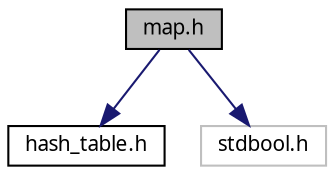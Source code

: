 digraph "map.h"
{
  edge [fontname="Verdana",fontsize="10",labelfontname="Verdana",labelfontsize="10"];
  node [fontname="Verdana",fontsize="10",shape=record];
  Node1 [label="map.h",height=0.2,width=0.4,color="black", fillcolor="grey75", style="filled", fontcolor="black"];
  Node1 -> Node2 [color="midnightblue",fontsize="10",style="solid",fontname="Verdana"];
  Node2 [label="hash_table.h",height=0.2,width=0.4,color="black", fillcolor="white", style="filled",URL="$hash__table_8h.html",tooltip="Header file for Hash Table. "];
  Node1 -> Node3 [color="midnightblue",fontsize="10",style="solid",fontname="Verdana"];
  Node3 [label="stdbool.h",height=0.2,width=0.4,color="grey75", fillcolor="white", style="filled"];
}
